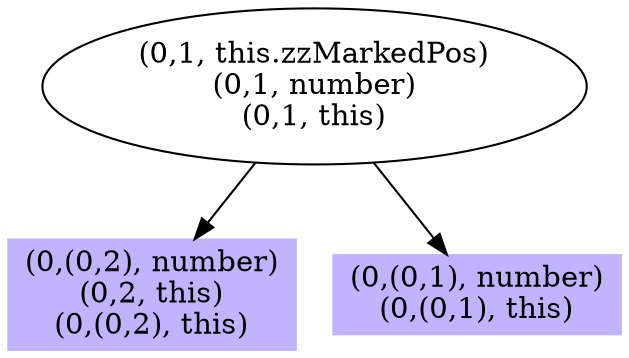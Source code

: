digraph { 
47 [shape=box,style=filled,color=".7 .3 1.0",label="(0,(0,2), number)\n(0,2, this)\n(0,(0,2), this)"];
48 [shape=box,style=filled,color=".7 .3 1.0",label="(0,(0,1), number)\n(0,(0,1), this)"];
49 [label="(0,1, this.zzMarkedPos)\n(0,1, number)\n(0,1, this)"];
49 -> 47;
49 -> 48;
}